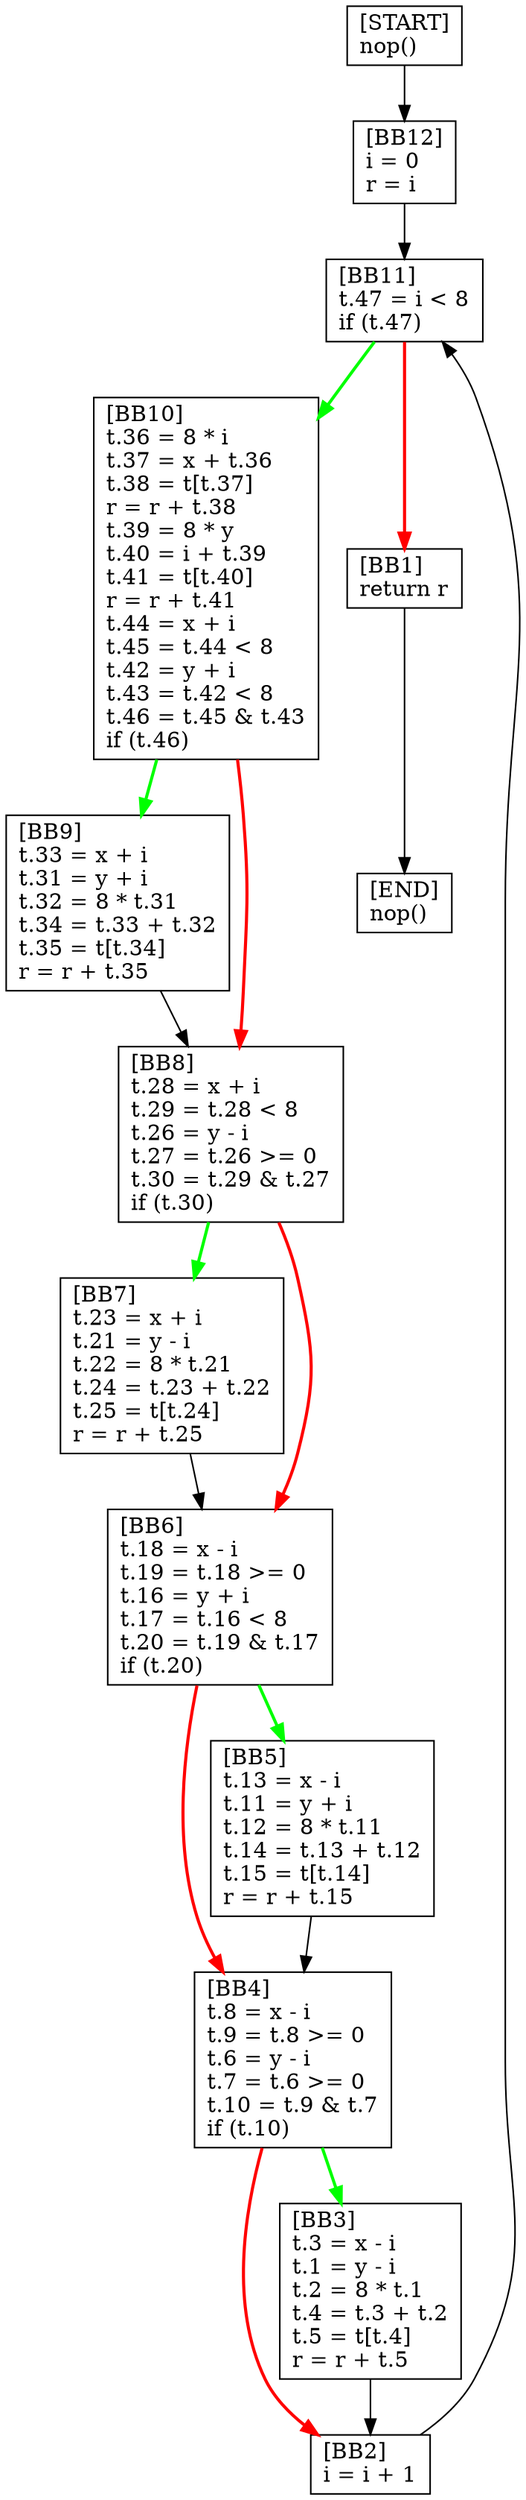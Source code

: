 digraph {
  node [shape=box]
  BB12 [label="[BB12]\li = 0\lr = i\l"];
  BB11 [label="[BB11]\lt.47 = i < 8\lif (t.47)\l"];
  BB10 [label="[BB10]\lt.36 = 8 * i\lt.37 = x + t.36\lt.38 = t[t.37]\lr = r + t.38\lt.39 = 8 * y\lt.40 = i + t.39\lt.41 = t[t.40]\lr = r + t.41\lt.44 = x + i\lt.45 = t.44 < 8\lt.42 = y + i\lt.43 = t.42 < 8\lt.46 = t.45 & t.43\lif (t.46)\l"];
  BB9 [label="[BB9]\lt.33 = x + i\lt.31 = y + i\lt.32 = 8 * t.31\lt.34 = t.33 + t.32\lt.35 = t[t.34]\lr = r + t.35\l"];
  BB8 [label="[BB8]\lt.28 = x + i\lt.29 = t.28 < 8\lt.26 = y - i\lt.27 = t.26 >= 0\lt.30 = t.29 & t.27\lif (t.30)\l"];
  BB7 [label="[BB7]\lt.23 = x + i\lt.21 = y - i\lt.22 = 8 * t.21\lt.24 = t.23 + t.22\lt.25 = t[t.24]\lr = r + t.25\l"];
  BB6 [label="[BB6]\lt.18 = x - i\lt.19 = t.18 >= 0\lt.16 = y + i\lt.17 = t.16 < 8\lt.20 = t.19 & t.17\lif (t.20)\l"];
  BB1 [label="[BB1]\lreturn r\l"];
  START [label="[START]\lnop()\l"];
  END [label="[END]\lnop()\l"];
  BB2 [label="[BB2]\li = i + 1\l"];
  BB3 [label="[BB3]\lt.3 = x - i\lt.1 = y - i\lt.2 = 8 * t.1\lt.4 = t.3 + t.2\lt.5 = t[t.4]\lr = r + t.5\l"];
  BB4 [label="[BB4]\lt.8 = x - i\lt.9 = t.8 >= 0\lt.6 = y - i\lt.7 = t.6 >= 0\lt.10 = t.9 & t.7\lif (t.10)\l"];
  BB5 [label="[BB5]\lt.13 = x - i\lt.11 = y + i\lt.12 = 8 * t.11\lt.14 = t.13 + t.12\lt.15 = t[t.14]\lr = r + t.15\l"];
  START -> BB12;
  BB6 -> BB4 [color=red, penwidth=2];
  BB10 -> BB8 [color=red, penwidth=2];
  BB6 -> BB5 [color=green, penwidth=2];
  BB10 -> BB9 [color=green, penwidth=2];
  BB11 -> BB1 [color=red, penwidth=2];
  BB7 -> BB6;
  BB9 -> BB8;
  BB11 -> BB10 [color=green, penwidth=2];
  BB4 -> BB3 [color=green, penwidth=2];
  BB8 -> BB7 [color=green, penwidth=2];
  BB3 -> BB2;
  BB5 -> BB4;
  BB12 -> BB11;
  BB2 -> BB11;
  BB4 -> BB2 [color=red, penwidth=2];
  BB1 -> END;
  BB8 -> BB6 [color=red, penwidth=2];
}
